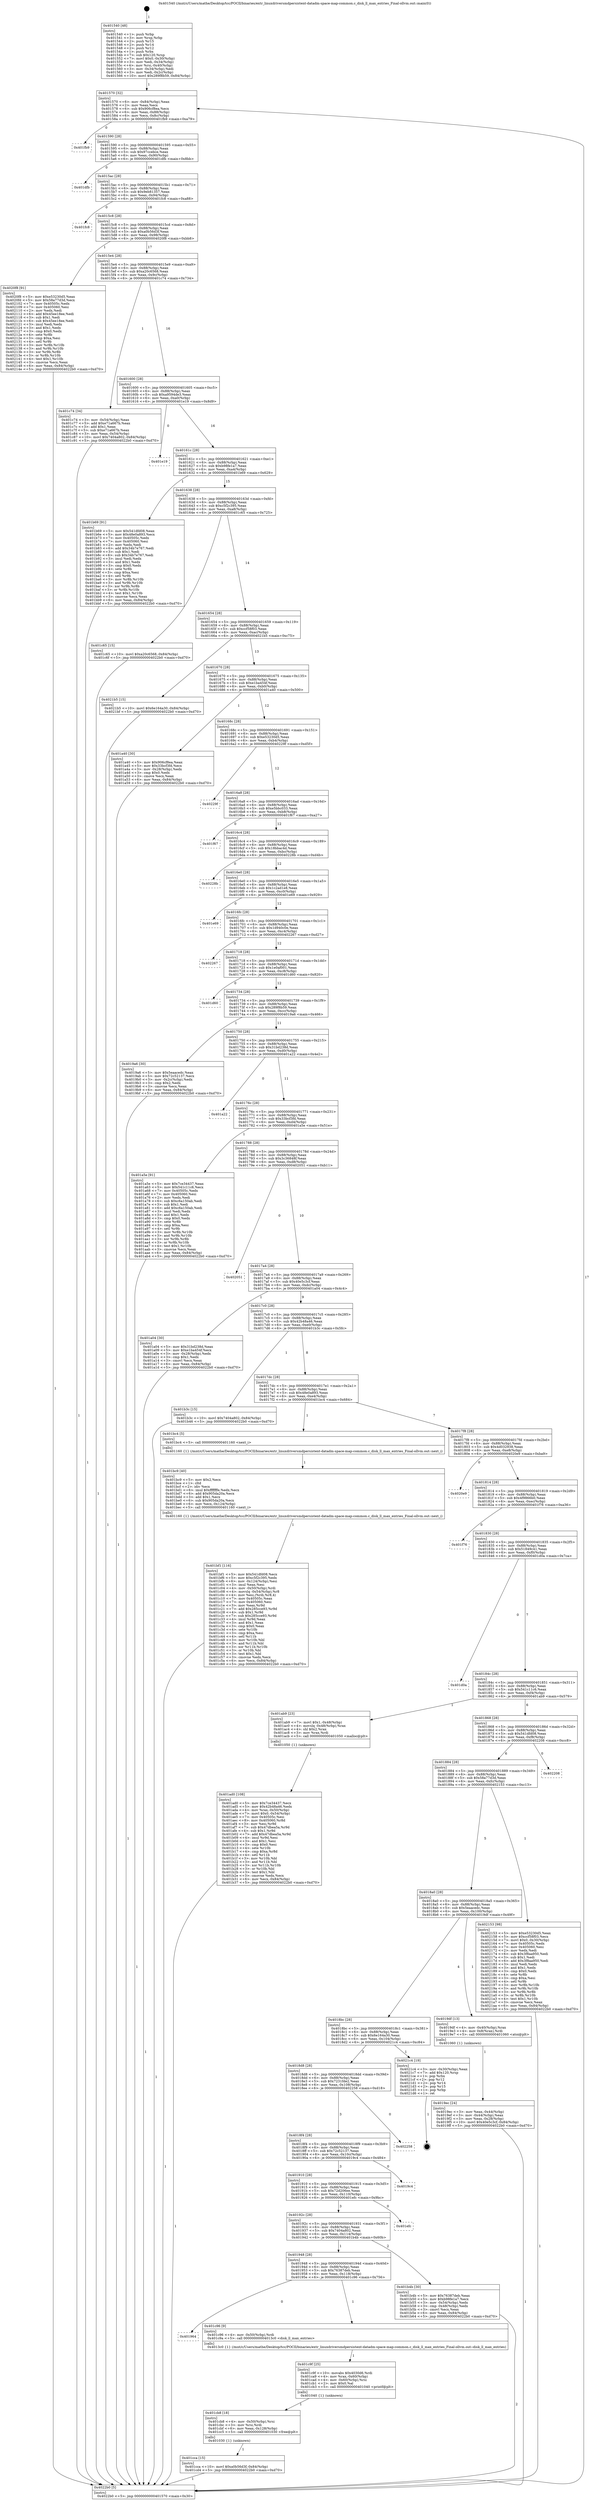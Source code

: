digraph "0x401540" {
  label = "0x401540 (/mnt/c/Users/mathe/Desktop/tcc/POCII/binaries/extr_linuxdriversmdpersistent-datadm-space-map-common.c_disk_ll_max_entries_Final-ollvm.out::main(0))"
  labelloc = "t"
  node[shape=record]

  Entry [label="",width=0.3,height=0.3,shape=circle,fillcolor=black,style=filled]
  "0x401570" [label="{
     0x401570 [32]\l
     | [instrs]\l
     &nbsp;&nbsp;0x401570 \<+6\>: mov -0x84(%rbp),%eax\l
     &nbsp;&nbsp;0x401576 \<+2\>: mov %eax,%ecx\l
     &nbsp;&nbsp;0x401578 \<+6\>: sub $0x906cf8ea,%ecx\l
     &nbsp;&nbsp;0x40157e \<+6\>: mov %eax,-0x88(%rbp)\l
     &nbsp;&nbsp;0x401584 \<+6\>: mov %ecx,-0x8c(%rbp)\l
     &nbsp;&nbsp;0x40158a \<+6\>: je 0000000000401fb9 \<main+0xa79\>\l
  }"]
  "0x401fb9" [label="{
     0x401fb9\l
  }", style=dashed]
  "0x401590" [label="{
     0x401590 [28]\l
     | [instrs]\l
     &nbsp;&nbsp;0x401590 \<+5\>: jmp 0000000000401595 \<main+0x55\>\l
     &nbsp;&nbsp;0x401595 \<+6\>: mov -0x88(%rbp),%eax\l
     &nbsp;&nbsp;0x40159b \<+5\>: sub $0x97ccebce,%eax\l
     &nbsp;&nbsp;0x4015a0 \<+6\>: mov %eax,-0x90(%rbp)\l
     &nbsp;&nbsp;0x4015a6 \<+6\>: je 0000000000401dfb \<main+0x8bb\>\l
  }"]
  Exit [label="",width=0.3,height=0.3,shape=circle,fillcolor=black,style=filled,peripheries=2]
  "0x401dfb" [label="{
     0x401dfb\l
  }", style=dashed]
  "0x4015ac" [label="{
     0x4015ac [28]\l
     | [instrs]\l
     &nbsp;&nbsp;0x4015ac \<+5\>: jmp 00000000004015b1 \<main+0x71\>\l
     &nbsp;&nbsp;0x4015b1 \<+6\>: mov -0x88(%rbp),%eax\l
     &nbsp;&nbsp;0x4015b7 \<+5\>: sub $0x9eb81357,%eax\l
     &nbsp;&nbsp;0x4015bc \<+6\>: mov %eax,-0x94(%rbp)\l
     &nbsp;&nbsp;0x4015c2 \<+6\>: je 0000000000401fc8 \<main+0xa88\>\l
  }"]
  "0x401cca" [label="{
     0x401cca [15]\l
     | [instrs]\l
     &nbsp;&nbsp;0x401cca \<+10\>: movl $0xa0b56d3f,-0x84(%rbp)\l
     &nbsp;&nbsp;0x401cd4 \<+5\>: jmp 00000000004022b0 \<main+0xd70\>\l
  }"]
  "0x401fc8" [label="{
     0x401fc8\l
  }", style=dashed]
  "0x4015c8" [label="{
     0x4015c8 [28]\l
     | [instrs]\l
     &nbsp;&nbsp;0x4015c8 \<+5\>: jmp 00000000004015cd \<main+0x8d\>\l
     &nbsp;&nbsp;0x4015cd \<+6\>: mov -0x88(%rbp),%eax\l
     &nbsp;&nbsp;0x4015d3 \<+5\>: sub $0xa0b56d3f,%eax\l
     &nbsp;&nbsp;0x4015d8 \<+6\>: mov %eax,-0x98(%rbp)\l
     &nbsp;&nbsp;0x4015de \<+6\>: je 00000000004020f8 \<main+0xbb8\>\l
  }"]
  "0x401cb8" [label="{
     0x401cb8 [18]\l
     | [instrs]\l
     &nbsp;&nbsp;0x401cb8 \<+4\>: mov -0x50(%rbp),%rsi\l
     &nbsp;&nbsp;0x401cbc \<+3\>: mov %rsi,%rdi\l
     &nbsp;&nbsp;0x401cbf \<+6\>: mov %eax,-0x128(%rbp)\l
     &nbsp;&nbsp;0x401cc5 \<+5\>: call 0000000000401030 \<free@plt\>\l
     | [calls]\l
     &nbsp;&nbsp;0x401030 \{1\} (unknown)\l
  }"]
  "0x4020f8" [label="{
     0x4020f8 [91]\l
     | [instrs]\l
     &nbsp;&nbsp;0x4020f8 \<+5\>: mov $0xe53230d5,%eax\l
     &nbsp;&nbsp;0x4020fd \<+5\>: mov $0x58a77d3d,%ecx\l
     &nbsp;&nbsp;0x402102 \<+7\>: mov 0x40505c,%edx\l
     &nbsp;&nbsp;0x402109 \<+7\>: mov 0x405060,%esi\l
     &nbsp;&nbsp;0x402110 \<+2\>: mov %edx,%edi\l
     &nbsp;&nbsp;0x402112 \<+6\>: add $0x45ee18ee,%edi\l
     &nbsp;&nbsp;0x402118 \<+3\>: sub $0x1,%edi\l
     &nbsp;&nbsp;0x40211b \<+6\>: sub $0x45ee18ee,%edi\l
     &nbsp;&nbsp;0x402121 \<+3\>: imul %edi,%edx\l
     &nbsp;&nbsp;0x402124 \<+3\>: and $0x1,%edx\l
     &nbsp;&nbsp;0x402127 \<+3\>: cmp $0x0,%edx\l
     &nbsp;&nbsp;0x40212a \<+4\>: sete %r8b\l
     &nbsp;&nbsp;0x40212e \<+3\>: cmp $0xa,%esi\l
     &nbsp;&nbsp;0x402131 \<+4\>: setl %r9b\l
     &nbsp;&nbsp;0x402135 \<+3\>: mov %r8b,%r10b\l
     &nbsp;&nbsp;0x402138 \<+3\>: and %r9b,%r10b\l
     &nbsp;&nbsp;0x40213b \<+3\>: xor %r9b,%r8b\l
     &nbsp;&nbsp;0x40213e \<+3\>: or %r8b,%r10b\l
     &nbsp;&nbsp;0x402141 \<+4\>: test $0x1,%r10b\l
     &nbsp;&nbsp;0x402145 \<+3\>: cmovne %ecx,%eax\l
     &nbsp;&nbsp;0x402148 \<+6\>: mov %eax,-0x84(%rbp)\l
     &nbsp;&nbsp;0x40214e \<+5\>: jmp 00000000004022b0 \<main+0xd70\>\l
  }"]
  "0x4015e4" [label="{
     0x4015e4 [28]\l
     | [instrs]\l
     &nbsp;&nbsp;0x4015e4 \<+5\>: jmp 00000000004015e9 \<main+0xa9\>\l
     &nbsp;&nbsp;0x4015e9 \<+6\>: mov -0x88(%rbp),%eax\l
     &nbsp;&nbsp;0x4015ef \<+5\>: sub $0xa20c6568,%eax\l
     &nbsp;&nbsp;0x4015f4 \<+6\>: mov %eax,-0x9c(%rbp)\l
     &nbsp;&nbsp;0x4015fa \<+6\>: je 0000000000401c74 \<main+0x734\>\l
  }"]
  "0x401c9f" [label="{
     0x401c9f [25]\l
     | [instrs]\l
     &nbsp;&nbsp;0x401c9f \<+10\>: movabs $0x4030d6,%rdi\l
     &nbsp;&nbsp;0x401ca9 \<+4\>: mov %rax,-0x60(%rbp)\l
     &nbsp;&nbsp;0x401cad \<+4\>: mov -0x60(%rbp),%rsi\l
     &nbsp;&nbsp;0x401cb1 \<+2\>: mov $0x0,%al\l
     &nbsp;&nbsp;0x401cb3 \<+5\>: call 0000000000401040 \<printf@plt\>\l
     | [calls]\l
     &nbsp;&nbsp;0x401040 \{1\} (unknown)\l
  }"]
  "0x401c74" [label="{
     0x401c74 [34]\l
     | [instrs]\l
     &nbsp;&nbsp;0x401c74 \<+3\>: mov -0x54(%rbp),%eax\l
     &nbsp;&nbsp;0x401c77 \<+5\>: add $0xe71a667b,%eax\l
     &nbsp;&nbsp;0x401c7c \<+3\>: add $0x1,%eax\l
     &nbsp;&nbsp;0x401c7f \<+5\>: sub $0xe71a667b,%eax\l
     &nbsp;&nbsp;0x401c84 \<+3\>: mov %eax,-0x54(%rbp)\l
     &nbsp;&nbsp;0x401c87 \<+10\>: movl $0x7404a802,-0x84(%rbp)\l
     &nbsp;&nbsp;0x401c91 \<+5\>: jmp 00000000004022b0 \<main+0xd70\>\l
  }"]
  "0x401600" [label="{
     0x401600 [28]\l
     | [instrs]\l
     &nbsp;&nbsp;0x401600 \<+5\>: jmp 0000000000401605 \<main+0xc5\>\l
     &nbsp;&nbsp;0x401605 \<+6\>: mov -0x88(%rbp),%eax\l
     &nbsp;&nbsp;0x40160b \<+5\>: sub $0xa9594de3,%eax\l
     &nbsp;&nbsp;0x401610 \<+6\>: mov %eax,-0xa0(%rbp)\l
     &nbsp;&nbsp;0x401616 \<+6\>: je 0000000000401e19 \<main+0x8d9\>\l
  }"]
  "0x401964" [label="{
     0x401964\l
  }", style=dashed]
  "0x401e19" [label="{
     0x401e19\l
  }", style=dashed]
  "0x40161c" [label="{
     0x40161c [28]\l
     | [instrs]\l
     &nbsp;&nbsp;0x40161c \<+5\>: jmp 0000000000401621 \<main+0xe1\>\l
     &nbsp;&nbsp;0x401621 \<+6\>: mov -0x88(%rbp),%eax\l
     &nbsp;&nbsp;0x401627 \<+5\>: sub $0xb98fe1a7,%eax\l
     &nbsp;&nbsp;0x40162c \<+6\>: mov %eax,-0xa4(%rbp)\l
     &nbsp;&nbsp;0x401632 \<+6\>: je 0000000000401b69 \<main+0x629\>\l
  }"]
  "0x401c96" [label="{
     0x401c96 [9]\l
     | [instrs]\l
     &nbsp;&nbsp;0x401c96 \<+4\>: mov -0x50(%rbp),%rdi\l
     &nbsp;&nbsp;0x401c9a \<+5\>: call 00000000004013c0 \<disk_ll_max_entries\>\l
     | [calls]\l
     &nbsp;&nbsp;0x4013c0 \{1\} (/mnt/c/Users/mathe/Desktop/tcc/POCII/binaries/extr_linuxdriversmdpersistent-datadm-space-map-common.c_disk_ll_max_entries_Final-ollvm.out::disk_ll_max_entries)\l
  }"]
  "0x401b69" [label="{
     0x401b69 [91]\l
     | [instrs]\l
     &nbsp;&nbsp;0x401b69 \<+5\>: mov $0x541dfd08,%eax\l
     &nbsp;&nbsp;0x401b6e \<+5\>: mov $0x48e0a893,%ecx\l
     &nbsp;&nbsp;0x401b73 \<+7\>: mov 0x40505c,%edx\l
     &nbsp;&nbsp;0x401b7a \<+7\>: mov 0x405060,%esi\l
     &nbsp;&nbsp;0x401b81 \<+2\>: mov %edx,%edi\l
     &nbsp;&nbsp;0x401b83 \<+6\>: add $0x34b7e767,%edi\l
     &nbsp;&nbsp;0x401b89 \<+3\>: sub $0x1,%edi\l
     &nbsp;&nbsp;0x401b8c \<+6\>: sub $0x34b7e767,%edi\l
     &nbsp;&nbsp;0x401b92 \<+3\>: imul %edi,%edx\l
     &nbsp;&nbsp;0x401b95 \<+3\>: and $0x1,%edx\l
     &nbsp;&nbsp;0x401b98 \<+3\>: cmp $0x0,%edx\l
     &nbsp;&nbsp;0x401b9b \<+4\>: sete %r8b\l
     &nbsp;&nbsp;0x401b9f \<+3\>: cmp $0xa,%esi\l
     &nbsp;&nbsp;0x401ba2 \<+4\>: setl %r9b\l
     &nbsp;&nbsp;0x401ba6 \<+3\>: mov %r8b,%r10b\l
     &nbsp;&nbsp;0x401ba9 \<+3\>: and %r9b,%r10b\l
     &nbsp;&nbsp;0x401bac \<+3\>: xor %r9b,%r8b\l
     &nbsp;&nbsp;0x401baf \<+3\>: or %r8b,%r10b\l
     &nbsp;&nbsp;0x401bb2 \<+4\>: test $0x1,%r10b\l
     &nbsp;&nbsp;0x401bb6 \<+3\>: cmovne %ecx,%eax\l
     &nbsp;&nbsp;0x401bb9 \<+6\>: mov %eax,-0x84(%rbp)\l
     &nbsp;&nbsp;0x401bbf \<+5\>: jmp 00000000004022b0 \<main+0xd70\>\l
  }"]
  "0x401638" [label="{
     0x401638 [28]\l
     | [instrs]\l
     &nbsp;&nbsp;0x401638 \<+5\>: jmp 000000000040163d \<main+0xfd\>\l
     &nbsp;&nbsp;0x40163d \<+6\>: mov -0x88(%rbp),%eax\l
     &nbsp;&nbsp;0x401643 \<+5\>: sub $0xc5f2c395,%eax\l
     &nbsp;&nbsp;0x401648 \<+6\>: mov %eax,-0xa8(%rbp)\l
     &nbsp;&nbsp;0x40164e \<+6\>: je 0000000000401c65 \<main+0x725\>\l
  }"]
  "0x401bf1" [label="{
     0x401bf1 [116]\l
     | [instrs]\l
     &nbsp;&nbsp;0x401bf1 \<+5\>: mov $0x541dfd08,%ecx\l
     &nbsp;&nbsp;0x401bf6 \<+5\>: mov $0xc5f2c395,%edx\l
     &nbsp;&nbsp;0x401bfb \<+6\>: mov -0x124(%rbp),%esi\l
     &nbsp;&nbsp;0x401c01 \<+3\>: imul %eax,%esi\l
     &nbsp;&nbsp;0x401c04 \<+4\>: mov -0x50(%rbp),%rdi\l
     &nbsp;&nbsp;0x401c08 \<+4\>: movslq -0x54(%rbp),%r8\l
     &nbsp;&nbsp;0x401c0c \<+4\>: mov %esi,(%rdi,%r8,4)\l
     &nbsp;&nbsp;0x401c10 \<+7\>: mov 0x40505c,%eax\l
     &nbsp;&nbsp;0x401c17 \<+7\>: mov 0x405060,%esi\l
     &nbsp;&nbsp;0x401c1e \<+3\>: mov %eax,%r9d\l
     &nbsp;&nbsp;0x401c21 \<+7\>: add $0x285cce93,%r9d\l
     &nbsp;&nbsp;0x401c28 \<+4\>: sub $0x1,%r9d\l
     &nbsp;&nbsp;0x401c2c \<+7\>: sub $0x285cce93,%r9d\l
     &nbsp;&nbsp;0x401c33 \<+4\>: imul %r9d,%eax\l
     &nbsp;&nbsp;0x401c37 \<+3\>: and $0x1,%eax\l
     &nbsp;&nbsp;0x401c3a \<+3\>: cmp $0x0,%eax\l
     &nbsp;&nbsp;0x401c3d \<+4\>: sete %r10b\l
     &nbsp;&nbsp;0x401c41 \<+3\>: cmp $0xa,%esi\l
     &nbsp;&nbsp;0x401c44 \<+4\>: setl %r11b\l
     &nbsp;&nbsp;0x401c48 \<+3\>: mov %r10b,%bl\l
     &nbsp;&nbsp;0x401c4b \<+3\>: and %r11b,%bl\l
     &nbsp;&nbsp;0x401c4e \<+3\>: xor %r11b,%r10b\l
     &nbsp;&nbsp;0x401c51 \<+3\>: or %r10b,%bl\l
     &nbsp;&nbsp;0x401c54 \<+3\>: test $0x1,%bl\l
     &nbsp;&nbsp;0x401c57 \<+3\>: cmovne %edx,%ecx\l
     &nbsp;&nbsp;0x401c5a \<+6\>: mov %ecx,-0x84(%rbp)\l
     &nbsp;&nbsp;0x401c60 \<+5\>: jmp 00000000004022b0 \<main+0xd70\>\l
  }"]
  "0x401c65" [label="{
     0x401c65 [15]\l
     | [instrs]\l
     &nbsp;&nbsp;0x401c65 \<+10\>: movl $0xa20c6568,-0x84(%rbp)\l
     &nbsp;&nbsp;0x401c6f \<+5\>: jmp 00000000004022b0 \<main+0xd70\>\l
  }"]
  "0x401654" [label="{
     0x401654 [28]\l
     | [instrs]\l
     &nbsp;&nbsp;0x401654 \<+5\>: jmp 0000000000401659 \<main+0x119\>\l
     &nbsp;&nbsp;0x401659 \<+6\>: mov -0x88(%rbp),%eax\l
     &nbsp;&nbsp;0x40165f \<+5\>: sub $0xccf58f03,%eax\l
     &nbsp;&nbsp;0x401664 \<+6\>: mov %eax,-0xac(%rbp)\l
     &nbsp;&nbsp;0x40166a \<+6\>: je 00000000004021b5 \<main+0xc75\>\l
  }"]
  "0x401bc9" [label="{
     0x401bc9 [40]\l
     | [instrs]\l
     &nbsp;&nbsp;0x401bc9 \<+5\>: mov $0x2,%ecx\l
     &nbsp;&nbsp;0x401bce \<+1\>: cltd\l
     &nbsp;&nbsp;0x401bcf \<+2\>: idiv %ecx\l
     &nbsp;&nbsp;0x401bd1 \<+6\>: imul $0xfffffffe,%edx,%ecx\l
     &nbsp;&nbsp;0x401bd7 \<+6\>: add $0x905da20a,%ecx\l
     &nbsp;&nbsp;0x401bdd \<+3\>: add $0x1,%ecx\l
     &nbsp;&nbsp;0x401be0 \<+6\>: sub $0x905da20a,%ecx\l
     &nbsp;&nbsp;0x401be6 \<+6\>: mov %ecx,-0x124(%rbp)\l
     &nbsp;&nbsp;0x401bec \<+5\>: call 0000000000401160 \<next_i\>\l
     | [calls]\l
     &nbsp;&nbsp;0x401160 \{1\} (/mnt/c/Users/mathe/Desktop/tcc/POCII/binaries/extr_linuxdriversmdpersistent-datadm-space-map-common.c_disk_ll_max_entries_Final-ollvm.out::next_i)\l
  }"]
  "0x4021b5" [label="{
     0x4021b5 [15]\l
     | [instrs]\l
     &nbsp;&nbsp;0x4021b5 \<+10\>: movl $0x6e164a30,-0x84(%rbp)\l
     &nbsp;&nbsp;0x4021bf \<+5\>: jmp 00000000004022b0 \<main+0xd70\>\l
  }"]
  "0x401670" [label="{
     0x401670 [28]\l
     | [instrs]\l
     &nbsp;&nbsp;0x401670 \<+5\>: jmp 0000000000401675 \<main+0x135\>\l
     &nbsp;&nbsp;0x401675 \<+6\>: mov -0x88(%rbp),%eax\l
     &nbsp;&nbsp;0x40167b \<+5\>: sub $0xe1ba454f,%eax\l
     &nbsp;&nbsp;0x401680 \<+6\>: mov %eax,-0xb0(%rbp)\l
     &nbsp;&nbsp;0x401686 \<+6\>: je 0000000000401a40 \<main+0x500\>\l
  }"]
  "0x401948" [label="{
     0x401948 [28]\l
     | [instrs]\l
     &nbsp;&nbsp;0x401948 \<+5\>: jmp 000000000040194d \<main+0x40d\>\l
     &nbsp;&nbsp;0x40194d \<+6\>: mov -0x88(%rbp),%eax\l
     &nbsp;&nbsp;0x401953 \<+5\>: sub $0x76387deb,%eax\l
     &nbsp;&nbsp;0x401958 \<+6\>: mov %eax,-0x118(%rbp)\l
     &nbsp;&nbsp;0x40195e \<+6\>: je 0000000000401c96 \<main+0x756\>\l
  }"]
  "0x401a40" [label="{
     0x401a40 [30]\l
     | [instrs]\l
     &nbsp;&nbsp;0x401a40 \<+5\>: mov $0x906cf8ea,%eax\l
     &nbsp;&nbsp;0x401a45 \<+5\>: mov $0x33bcf3fd,%ecx\l
     &nbsp;&nbsp;0x401a4a \<+3\>: mov -0x28(%rbp),%edx\l
     &nbsp;&nbsp;0x401a4d \<+3\>: cmp $0x0,%edx\l
     &nbsp;&nbsp;0x401a50 \<+3\>: cmove %ecx,%eax\l
     &nbsp;&nbsp;0x401a53 \<+6\>: mov %eax,-0x84(%rbp)\l
     &nbsp;&nbsp;0x401a59 \<+5\>: jmp 00000000004022b0 \<main+0xd70\>\l
  }"]
  "0x40168c" [label="{
     0x40168c [28]\l
     | [instrs]\l
     &nbsp;&nbsp;0x40168c \<+5\>: jmp 0000000000401691 \<main+0x151\>\l
     &nbsp;&nbsp;0x401691 \<+6\>: mov -0x88(%rbp),%eax\l
     &nbsp;&nbsp;0x401697 \<+5\>: sub $0xe53230d5,%eax\l
     &nbsp;&nbsp;0x40169c \<+6\>: mov %eax,-0xb4(%rbp)\l
     &nbsp;&nbsp;0x4016a2 \<+6\>: je 000000000040229f \<main+0xd5f\>\l
  }"]
  "0x401b4b" [label="{
     0x401b4b [30]\l
     | [instrs]\l
     &nbsp;&nbsp;0x401b4b \<+5\>: mov $0x76387deb,%eax\l
     &nbsp;&nbsp;0x401b50 \<+5\>: mov $0xb98fe1a7,%ecx\l
     &nbsp;&nbsp;0x401b55 \<+3\>: mov -0x54(%rbp),%edx\l
     &nbsp;&nbsp;0x401b58 \<+3\>: cmp -0x48(%rbp),%edx\l
     &nbsp;&nbsp;0x401b5b \<+3\>: cmovl %ecx,%eax\l
     &nbsp;&nbsp;0x401b5e \<+6\>: mov %eax,-0x84(%rbp)\l
     &nbsp;&nbsp;0x401b64 \<+5\>: jmp 00000000004022b0 \<main+0xd70\>\l
  }"]
  "0x40229f" [label="{
     0x40229f\l
  }", style=dashed]
  "0x4016a8" [label="{
     0x4016a8 [28]\l
     | [instrs]\l
     &nbsp;&nbsp;0x4016a8 \<+5\>: jmp 00000000004016ad \<main+0x16d\>\l
     &nbsp;&nbsp;0x4016ad \<+6\>: mov -0x88(%rbp),%eax\l
     &nbsp;&nbsp;0x4016b3 \<+5\>: sub $0xe5bbc033,%eax\l
     &nbsp;&nbsp;0x4016b8 \<+6\>: mov %eax,-0xb8(%rbp)\l
     &nbsp;&nbsp;0x4016be \<+6\>: je 0000000000401f67 \<main+0xa27\>\l
  }"]
  "0x40192c" [label="{
     0x40192c [28]\l
     | [instrs]\l
     &nbsp;&nbsp;0x40192c \<+5\>: jmp 0000000000401931 \<main+0x3f1\>\l
     &nbsp;&nbsp;0x401931 \<+6\>: mov -0x88(%rbp),%eax\l
     &nbsp;&nbsp;0x401937 \<+5\>: sub $0x7404a802,%eax\l
     &nbsp;&nbsp;0x40193c \<+6\>: mov %eax,-0x114(%rbp)\l
     &nbsp;&nbsp;0x401942 \<+6\>: je 0000000000401b4b \<main+0x60b\>\l
  }"]
  "0x401f67" [label="{
     0x401f67\l
  }", style=dashed]
  "0x4016c4" [label="{
     0x4016c4 [28]\l
     | [instrs]\l
     &nbsp;&nbsp;0x4016c4 \<+5\>: jmp 00000000004016c9 \<main+0x189\>\l
     &nbsp;&nbsp;0x4016c9 \<+6\>: mov -0x88(%rbp),%eax\l
     &nbsp;&nbsp;0x4016cf \<+5\>: sub $0x18bbac4d,%eax\l
     &nbsp;&nbsp;0x4016d4 \<+6\>: mov %eax,-0xbc(%rbp)\l
     &nbsp;&nbsp;0x4016da \<+6\>: je 000000000040228b \<main+0xd4b\>\l
  }"]
  "0x401efc" [label="{
     0x401efc\l
  }", style=dashed]
  "0x40228b" [label="{
     0x40228b\l
  }", style=dashed]
  "0x4016e0" [label="{
     0x4016e0 [28]\l
     | [instrs]\l
     &nbsp;&nbsp;0x4016e0 \<+5\>: jmp 00000000004016e5 \<main+0x1a5\>\l
     &nbsp;&nbsp;0x4016e5 \<+6\>: mov -0x88(%rbp),%eax\l
     &nbsp;&nbsp;0x4016eb \<+5\>: sub $0x1c2ad1e8,%eax\l
     &nbsp;&nbsp;0x4016f0 \<+6\>: mov %eax,-0xc0(%rbp)\l
     &nbsp;&nbsp;0x4016f6 \<+6\>: je 0000000000401e69 \<main+0x929\>\l
  }"]
  "0x401910" [label="{
     0x401910 [28]\l
     | [instrs]\l
     &nbsp;&nbsp;0x401910 \<+5\>: jmp 0000000000401915 \<main+0x3d5\>\l
     &nbsp;&nbsp;0x401915 \<+6\>: mov -0x88(%rbp),%eax\l
     &nbsp;&nbsp;0x40191b \<+5\>: sub $0x72d206ee,%eax\l
     &nbsp;&nbsp;0x401920 \<+6\>: mov %eax,-0x110(%rbp)\l
     &nbsp;&nbsp;0x401926 \<+6\>: je 0000000000401efc \<main+0x9bc\>\l
  }"]
  "0x401e69" [label="{
     0x401e69\l
  }", style=dashed]
  "0x4016fc" [label="{
     0x4016fc [28]\l
     | [instrs]\l
     &nbsp;&nbsp;0x4016fc \<+5\>: jmp 0000000000401701 \<main+0x1c1\>\l
     &nbsp;&nbsp;0x401701 \<+6\>: mov -0x88(%rbp),%eax\l
     &nbsp;&nbsp;0x401707 \<+5\>: sub $0x1d940c0e,%eax\l
     &nbsp;&nbsp;0x40170c \<+6\>: mov %eax,-0xc4(%rbp)\l
     &nbsp;&nbsp;0x401712 \<+6\>: je 0000000000402267 \<main+0xd27\>\l
  }"]
  "0x4019c4" [label="{
     0x4019c4\l
  }", style=dashed]
  "0x402267" [label="{
     0x402267\l
  }", style=dashed]
  "0x401718" [label="{
     0x401718 [28]\l
     | [instrs]\l
     &nbsp;&nbsp;0x401718 \<+5\>: jmp 000000000040171d \<main+0x1dd\>\l
     &nbsp;&nbsp;0x40171d \<+6\>: mov -0x88(%rbp),%eax\l
     &nbsp;&nbsp;0x401723 \<+5\>: sub $0x1e0af001,%eax\l
     &nbsp;&nbsp;0x401728 \<+6\>: mov %eax,-0xc8(%rbp)\l
     &nbsp;&nbsp;0x40172e \<+6\>: je 0000000000401d60 \<main+0x820\>\l
  }"]
  "0x4018f4" [label="{
     0x4018f4 [28]\l
     | [instrs]\l
     &nbsp;&nbsp;0x4018f4 \<+5\>: jmp 00000000004018f9 \<main+0x3b9\>\l
     &nbsp;&nbsp;0x4018f9 \<+6\>: mov -0x88(%rbp),%eax\l
     &nbsp;&nbsp;0x4018ff \<+5\>: sub $0x72c52137,%eax\l
     &nbsp;&nbsp;0x401904 \<+6\>: mov %eax,-0x10c(%rbp)\l
     &nbsp;&nbsp;0x40190a \<+6\>: je 00000000004019c4 \<main+0x484\>\l
  }"]
  "0x401d60" [label="{
     0x401d60\l
  }", style=dashed]
  "0x401734" [label="{
     0x401734 [28]\l
     | [instrs]\l
     &nbsp;&nbsp;0x401734 \<+5\>: jmp 0000000000401739 \<main+0x1f9\>\l
     &nbsp;&nbsp;0x401739 \<+6\>: mov -0x88(%rbp),%eax\l
     &nbsp;&nbsp;0x40173f \<+5\>: sub $0x289f8b59,%eax\l
     &nbsp;&nbsp;0x401744 \<+6\>: mov %eax,-0xcc(%rbp)\l
     &nbsp;&nbsp;0x40174a \<+6\>: je 00000000004019a6 \<main+0x466\>\l
  }"]
  "0x402258" [label="{
     0x402258\l
  }", style=dashed]
  "0x4019a6" [label="{
     0x4019a6 [30]\l
     | [instrs]\l
     &nbsp;&nbsp;0x4019a6 \<+5\>: mov $0x5eaacedc,%eax\l
     &nbsp;&nbsp;0x4019ab \<+5\>: mov $0x72c52137,%ecx\l
     &nbsp;&nbsp;0x4019b0 \<+3\>: mov -0x2c(%rbp),%edx\l
     &nbsp;&nbsp;0x4019b3 \<+3\>: cmp $0x2,%edx\l
     &nbsp;&nbsp;0x4019b6 \<+3\>: cmovne %ecx,%eax\l
     &nbsp;&nbsp;0x4019b9 \<+6\>: mov %eax,-0x84(%rbp)\l
     &nbsp;&nbsp;0x4019bf \<+5\>: jmp 00000000004022b0 \<main+0xd70\>\l
  }"]
  "0x401750" [label="{
     0x401750 [28]\l
     | [instrs]\l
     &nbsp;&nbsp;0x401750 \<+5\>: jmp 0000000000401755 \<main+0x215\>\l
     &nbsp;&nbsp;0x401755 \<+6\>: mov -0x88(%rbp),%eax\l
     &nbsp;&nbsp;0x40175b \<+5\>: sub $0x31bd238d,%eax\l
     &nbsp;&nbsp;0x401760 \<+6\>: mov %eax,-0xd0(%rbp)\l
     &nbsp;&nbsp;0x401766 \<+6\>: je 0000000000401a22 \<main+0x4e2\>\l
  }"]
  "0x4022b0" [label="{
     0x4022b0 [5]\l
     | [instrs]\l
     &nbsp;&nbsp;0x4022b0 \<+5\>: jmp 0000000000401570 \<main+0x30\>\l
  }"]
  "0x401540" [label="{
     0x401540 [48]\l
     | [instrs]\l
     &nbsp;&nbsp;0x401540 \<+1\>: push %rbp\l
     &nbsp;&nbsp;0x401541 \<+3\>: mov %rsp,%rbp\l
     &nbsp;&nbsp;0x401544 \<+2\>: push %r15\l
     &nbsp;&nbsp;0x401546 \<+2\>: push %r14\l
     &nbsp;&nbsp;0x401548 \<+2\>: push %r12\l
     &nbsp;&nbsp;0x40154a \<+1\>: push %rbx\l
     &nbsp;&nbsp;0x40154b \<+7\>: sub $0x120,%rsp\l
     &nbsp;&nbsp;0x401552 \<+7\>: movl $0x0,-0x30(%rbp)\l
     &nbsp;&nbsp;0x401559 \<+3\>: mov %edi,-0x34(%rbp)\l
     &nbsp;&nbsp;0x40155c \<+4\>: mov %rsi,-0x40(%rbp)\l
     &nbsp;&nbsp;0x401560 \<+3\>: mov -0x34(%rbp),%edi\l
     &nbsp;&nbsp;0x401563 \<+3\>: mov %edi,-0x2c(%rbp)\l
     &nbsp;&nbsp;0x401566 \<+10\>: movl $0x289f8b59,-0x84(%rbp)\l
  }"]
  "0x4018d8" [label="{
     0x4018d8 [28]\l
     | [instrs]\l
     &nbsp;&nbsp;0x4018d8 \<+5\>: jmp 00000000004018dd \<main+0x39d\>\l
     &nbsp;&nbsp;0x4018dd \<+6\>: mov -0x88(%rbp),%eax\l
     &nbsp;&nbsp;0x4018e3 \<+5\>: sub $0x7231fde2,%eax\l
     &nbsp;&nbsp;0x4018e8 \<+6\>: mov %eax,-0x108(%rbp)\l
     &nbsp;&nbsp;0x4018ee \<+6\>: je 0000000000402258 \<main+0xd18\>\l
  }"]
  "0x401a22" [label="{
     0x401a22\l
  }", style=dashed]
  "0x40176c" [label="{
     0x40176c [28]\l
     | [instrs]\l
     &nbsp;&nbsp;0x40176c \<+5\>: jmp 0000000000401771 \<main+0x231\>\l
     &nbsp;&nbsp;0x401771 \<+6\>: mov -0x88(%rbp),%eax\l
     &nbsp;&nbsp;0x401777 \<+5\>: sub $0x33bcf3fd,%eax\l
     &nbsp;&nbsp;0x40177c \<+6\>: mov %eax,-0xd4(%rbp)\l
     &nbsp;&nbsp;0x401782 \<+6\>: je 0000000000401a5e \<main+0x51e\>\l
  }"]
  "0x4021c4" [label="{
     0x4021c4 [19]\l
     | [instrs]\l
     &nbsp;&nbsp;0x4021c4 \<+3\>: mov -0x30(%rbp),%eax\l
     &nbsp;&nbsp;0x4021c7 \<+7\>: add $0x120,%rsp\l
     &nbsp;&nbsp;0x4021ce \<+1\>: pop %rbx\l
     &nbsp;&nbsp;0x4021cf \<+2\>: pop %r12\l
     &nbsp;&nbsp;0x4021d1 \<+2\>: pop %r14\l
     &nbsp;&nbsp;0x4021d3 \<+2\>: pop %r15\l
     &nbsp;&nbsp;0x4021d5 \<+1\>: pop %rbp\l
     &nbsp;&nbsp;0x4021d6 \<+1\>: ret\l
  }"]
  "0x401a5e" [label="{
     0x401a5e [91]\l
     | [instrs]\l
     &nbsp;&nbsp;0x401a5e \<+5\>: mov $0x7ce34437,%eax\l
     &nbsp;&nbsp;0x401a63 \<+5\>: mov $0x541c11c6,%ecx\l
     &nbsp;&nbsp;0x401a68 \<+7\>: mov 0x40505c,%edx\l
     &nbsp;&nbsp;0x401a6f \<+7\>: mov 0x405060,%esi\l
     &nbsp;&nbsp;0x401a76 \<+2\>: mov %edx,%edi\l
     &nbsp;&nbsp;0x401a78 \<+6\>: sub $0xc6a150ab,%edi\l
     &nbsp;&nbsp;0x401a7e \<+3\>: sub $0x1,%edi\l
     &nbsp;&nbsp;0x401a81 \<+6\>: add $0xc6a150ab,%edi\l
     &nbsp;&nbsp;0x401a87 \<+3\>: imul %edi,%edx\l
     &nbsp;&nbsp;0x401a8a \<+3\>: and $0x1,%edx\l
     &nbsp;&nbsp;0x401a8d \<+3\>: cmp $0x0,%edx\l
     &nbsp;&nbsp;0x401a90 \<+4\>: sete %r8b\l
     &nbsp;&nbsp;0x401a94 \<+3\>: cmp $0xa,%esi\l
     &nbsp;&nbsp;0x401a97 \<+4\>: setl %r9b\l
     &nbsp;&nbsp;0x401a9b \<+3\>: mov %r8b,%r10b\l
     &nbsp;&nbsp;0x401a9e \<+3\>: and %r9b,%r10b\l
     &nbsp;&nbsp;0x401aa1 \<+3\>: xor %r9b,%r8b\l
     &nbsp;&nbsp;0x401aa4 \<+3\>: or %r8b,%r10b\l
     &nbsp;&nbsp;0x401aa7 \<+4\>: test $0x1,%r10b\l
     &nbsp;&nbsp;0x401aab \<+3\>: cmovne %ecx,%eax\l
     &nbsp;&nbsp;0x401aae \<+6\>: mov %eax,-0x84(%rbp)\l
     &nbsp;&nbsp;0x401ab4 \<+5\>: jmp 00000000004022b0 \<main+0xd70\>\l
  }"]
  "0x401788" [label="{
     0x401788 [28]\l
     | [instrs]\l
     &nbsp;&nbsp;0x401788 \<+5\>: jmp 000000000040178d \<main+0x24d\>\l
     &nbsp;&nbsp;0x40178d \<+6\>: mov -0x88(%rbp),%eax\l
     &nbsp;&nbsp;0x401793 \<+5\>: sub $0x3c36848f,%eax\l
     &nbsp;&nbsp;0x401798 \<+6\>: mov %eax,-0xd8(%rbp)\l
     &nbsp;&nbsp;0x40179e \<+6\>: je 0000000000402051 \<main+0xb11\>\l
  }"]
  "0x401ad0" [label="{
     0x401ad0 [108]\l
     | [instrs]\l
     &nbsp;&nbsp;0x401ad0 \<+5\>: mov $0x7ce34437,%ecx\l
     &nbsp;&nbsp;0x401ad5 \<+5\>: mov $0x42b48a46,%edx\l
     &nbsp;&nbsp;0x401ada \<+4\>: mov %rax,-0x50(%rbp)\l
     &nbsp;&nbsp;0x401ade \<+7\>: movl $0x0,-0x54(%rbp)\l
     &nbsp;&nbsp;0x401ae5 \<+7\>: mov 0x40505c,%esi\l
     &nbsp;&nbsp;0x401aec \<+8\>: mov 0x405060,%r8d\l
     &nbsp;&nbsp;0x401af4 \<+3\>: mov %esi,%r9d\l
     &nbsp;&nbsp;0x401af7 \<+7\>: sub $0x47dbea5a,%r9d\l
     &nbsp;&nbsp;0x401afe \<+4\>: sub $0x1,%r9d\l
     &nbsp;&nbsp;0x401b02 \<+7\>: add $0x47dbea5a,%r9d\l
     &nbsp;&nbsp;0x401b09 \<+4\>: imul %r9d,%esi\l
     &nbsp;&nbsp;0x401b0d \<+3\>: and $0x1,%esi\l
     &nbsp;&nbsp;0x401b10 \<+3\>: cmp $0x0,%esi\l
     &nbsp;&nbsp;0x401b13 \<+4\>: sete %r10b\l
     &nbsp;&nbsp;0x401b17 \<+4\>: cmp $0xa,%r8d\l
     &nbsp;&nbsp;0x401b1b \<+4\>: setl %r11b\l
     &nbsp;&nbsp;0x401b1f \<+3\>: mov %r10b,%bl\l
     &nbsp;&nbsp;0x401b22 \<+3\>: and %r11b,%bl\l
     &nbsp;&nbsp;0x401b25 \<+3\>: xor %r11b,%r10b\l
     &nbsp;&nbsp;0x401b28 \<+3\>: or %r10b,%bl\l
     &nbsp;&nbsp;0x401b2b \<+3\>: test $0x1,%bl\l
     &nbsp;&nbsp;0x401b2e \<+3\>: cmovne %edx,%ecx\l
     &nbsp;&nbsp;0x401b31 \<+6\>: mov %ecx,-0x84(%rbp)\l
     &nbsp;&nbsp;0x401b37 \<+5\>: jmp 00000000004022b0 \<main+0xd70\>\l
  }"]
  "0x402051" [label="{
     0x402051\l
  }", style=dashed]
  "0x4017a4" [label="{
     0x4017a4 [28]\l
     | [instrs]\l
     &nbsp;&nbsp;0x4017a4 \<+5\>: jmp 00000000004017a9 \<main+0x269\>\l
     &nbsp;&nbsp;0x4017a9 \<+6\>: mov -0x88(%rbp),%eax\l
     &nbsp;&nbsp;0x4017af \<+5\>: sub $0x40e5c3cf,%eax\l
     &nbsp;&nbsp;0x4017b4 \<+6\>: mov %eax,-0xdc(%rbp)\l
     &nbsp;&nbsp;0x4017ba \<+6\>: je 0000000000401a04 \<main+0x4c4\>\l
  }"]
  "0x4019ec" [label="{
     0x4019ec [24]\l
     | [instrs]\l
     &nbsp;&nbsp;0x4019ec \<+3\>: mov %eax,-0x44(%rbp)\l
     &nbsp;&nbsp;0x4019ef \<+3\>: mov -0x44(%rbp),%eax\l
     &nbsp;&nbsp;0x4019f2 \<+3\>: mov %eax,-0x28(%rbp)\l
     &nbsp;&nbsp;0x4019f5 \<+10\>: movl $0x40e5c3cf,-0x84(%rbp)\l
     &nbsp;&nbsp;0x4019ff \<+5\>: jmp 00000000004022b0 \<main+0xd70\>\l
  }"]
  "0x401a04" [label="{
     0x401a04 [30]\l
     | [instrs]\l
     &nbsp;&nbsp;0x401a04 \<+5\>: mov $0x31bd238d,%eax\l
     &nbsp;&nbsp;0x401a09 \<+5\>: mov $0xe1ba454f,%ecx\l
     &nbsp;&nbsp;0x401a0e \<+3\>: mov -0x28(%rbp),%edx\l
     &nbsp;&nbsp;0x401a11 \<+3\>: cmp $0x1,%edx\l
     &nbsp;&nbsp;0x401a14 \<+3\>: cmovl %ecx,%eax\l
     &nbsp;&nbsp;0x401a17 \<+6\>: mov %eax,-0x84(%rbp)\l
     &nbsp;&nbsp;0x401a1d \<+5\>: jmp 00000000004022b0 \<main+0xd70\>\l
  }"]
  "0x4017c0" [label="{
     0x4017c0 [28]\l
     | [instrs]\l
     &nbsp;&nbsp;0x4017c0 \<+5\>: jmp 00000000004017c5 \<main+0x285\>\l
     &nbsp;&nbsp;0x4017c5 \<+6\>: mov -0x88(%rbp),%eax\l
     &nbsp;&nbsp;0x4017cb \<+5\>: sub $0x42b48a46,%eax\l
     &nbsp;&nbsp;0x4017d0 \<+6\>: mov %eax,-0xe0(%rbp)\l
     &nbsp;&nbsp;0x4017d6 \<+6\>: je 0000000000401b3c \<main+0x5fc\>\l
  }"]
  "0x4018bc" [label="{
     0x4018bc [28]\l
     | [instrs]\l
     &nbsp;&nbsp;0x4018bc \<+5\>: jmp 00000000004018c1 \<main+0x381\>\l
     &nbsp;&nbsp;0x4018c1 \<+6\>: mov -0x88(%rbp),%eax\l
     &nbsp;&nbsp;0x4018c7 \<+5\>: sub $0x6e164a30,%eax\l
     &nbsp;&nbsp;0x4018cc \<+6\>: mov %eax,-0x104(%rbp)\l
     &nbsp;&nbsp;0x4018d2 \<+6\>: je 00000000004021c4 \<main+0xc84\>\l
  }"]
  "0x401b3c" [label="{
     0x401b3c [15]\l
     | [instrs]\l
     &nbsp;&nbsp;0x401b3c \<+10\>: movl $0x7404a802,-0x84(%rbp)\l
     &nbsp;&nbsp;0x401b46 \<+5\>: jmp 00000000004022b0 \<main+0xd70\>\l
  }"]
  "0x4017dc" [label="{
     0x4017dc [28]\l
     | [instrs]\l
     &nbsp;&nbsp;0x4017dc \<+5\>: jmp 00000000004017e1 \<main+0x2a1\>\l
     &nbsp;&nbsp;0x4017e1 \<+6\>: mov -0x88(%rbp),%eax\l
     &nbsp;&nbsp;0x4017e7 \<+5\>: sub $0x48e0a893,%eax\l
     &nbsp;&nbsp;0x4017ec \<+6\>: mov %eax,-0xe4(%rbp)\l
     &nbsp;&nbsp;0x4017f2 \<+6\>: je 0000000000401bc4 \<main+0x684\>\l
  }"]
  "0x4019df" [label="{
     0x4019df [13]\l
     | [instrs]\l
     &nbsp;&nbsp;0x4019df \<+4\>: mov -0x40(%rbp),%rax\l
     &nbsp;&nbsp;0x4019e3 \<+4\>: mov 0x8(%rax),%rdi\l
     &nbsp;&nbsp;0x4019e7 \<+5\>: call 0000000000401060 \<atoi@plt\>\l
     | [calls]\l
     &nbsp;&nbsp;0x401060 \{1\} (unknown)\l
  }"]
  "0x401bc4" [label="{
     0x401bc4 [5]\l
     | [instrs]\l
     &nbsp;&nbsp;0x401bc4 \<+5\>: call 0000000000401160 \<next_i\>\l
     | [calls]\l
     &nbsp;&nbsp;0x401160 \{1\} (/mnt/c/Users/mathe/Desktop/tcc/POCII/binaries/extr_linuxdriversmdpersistent-datadm-space-map-common.c_disk_ll_max_entries_Final-ollvm.out::next_i)\l
  }"]
  "0x4017f8" [label="{
     0x4017f8 [28]\l
     | [instrs]\l
     &nbsp;&nbsp;0x4017f8 \<+5\>: jmp 00000000004017fd \<main+0x2bd\>\l
     &nbsp;&nbsp;0x4017fd \<+6\>: mov -0x88(%rbp),%eax\l
     &nbsp;&nbsp;0x401803 \<+5\>: sub $0x4d032938,%eax\l
     &nbsp;&nbsp;0x401808 \<+6\>: mov %eax,-0xe8(%rbp)\l
     &nbsp;&nbsp;0x40180e \<+6\>: je 00000000004020e9 \<main+0xba9\>\l
  }"]
  "0x4018a0" [label="{
     0x4018a0 [28]\l
     | [instrs]\l
     &nbsp;&nbsp;0x4018a0 \<+5\>: jmp 00000000004018a5 \<main+0x365\>\l
     &nbsp;&nbsp;0x4018a5 \<+6\>: mov -0x88(%rbp),%eax\l
     &nbsp;&nbsp;0x4018ab \<+5\>: sub $0x5eaacedc,%eax\l
     &nbsp;&nbsp;0x4018b0 \<+6\>: mov %eax,-0x100(%rbp)\l
     &nbsp;&nbsp;0x4018b6 \<+6\>: je 00000000004019df \<main+0x49f\>\l
  }"]
  "0x4020e9" [label="{
     0x4020e9\l
  }", style=dashed]
  "0x401814" [label="{
     0x401814 [28]\l
     | [instrs]\l
     &nbsp;&nbsp;0x401814 \<+5\>: jmp 0000000000401819 \<main+0x2d9\>\l
     &nbsp;&nbsp;0x401819 \<+6\>: mov -0x88(%rbp),%eax\l
     &nbsp;&nbsp;0x40181f \<+5\>: sub $0x4f9866b0,%eax\l
     &nbsp;&nbsp;0x401824 \<+6\>: mov %eax,-0xec(%rbp)\l
     &nbsp;&nbsp;0x40182a \<+6\>: je 0000000000401f76 \<main+0xa36\>\l
  }"]
  "0x402153" [label="{
     0x402153 [98]\l
     | [instrs]\l
     &nbsp;&nbsp;0x402153 \<+5\>: mov $0xe53230d5,%eax\l
     &nbsp;&nbsp;0x402158 \<+5\>: mov $0xccf58f03,%ecx\l
     &nbsp;&nbsp;0x40215d \<+7\>: movl $0x0,-0x30(%rbp)\l
     &nbsp;&nbsp;0x402164 \<+7\>: mov 0x40505c,%edx\l
     &nbsp;&nbsp;0x40216b \<+7\>: mov 0x405060,%esi\l
     &nbsp;&nbsp;0x402172 \<+2\>: mov %edx,%edi\l
     &nbsp;&nbsp;0x402174 \<+6\>: sub $0x3f8aa950,%edi\l
     &nbsp;&nbsp;0x40217a \<+3\>: sub $0x1,%edi\l
     &nbsp;&nbsp;0x40217d \<+6\>: add $0x3f8aa950,%edi\l
     &nbsp;&nbsp;0x402183 \<+3\>: imul %edi,%edx\l
     &nbsp;&nbsp;0x402186 \<+3\>: and $0x1,%edx\l
     &nbsp;&nbsp;0x402189 \<+3\>: cmp $0x0,%edx\l
     &nbsp;&nbsp;0x40218c \<+4\>: sete %r8b\l
     &nbsp;&nbsp;0x402190 \<+3\>: cmp $0xa,%esi\l
     &nbsp;&nbsp;0x402193 \<+4\>: setl %r9b\l
     &nbsp;&nbsp;0x402197 \<+3\>: mov %r8b,%r10b\l
     &nbsp;&nbsp;0x40219a \<+3\>: and %r9b,%r10b\l
     &nbsp;&nbsp;0x40219d \<+3\>: xor %r9b,%r8b\l
     &nbsp;&nbsp;0x4021a0 \<+3\>: or %r8b,%r10b\l
     &nbsp;&nbsp;0x4021a3 \<+4\>: test $0x1,%r10b\l
     &nbsp;&nbsp;0x4021a7 \<+3\>: cmovne %ecx,%eax\l
     &nbsp;&nbsp;0x4021aa \<+6\>: mov %eax,-0x84(%rbp)\l
     &nbsp;&nbsp;0x4021b0 \<+5\>: jmp 00000000004022b0 \<main+0xd70\>\l
  }"]
  "0x401f76" [label="{
     0x401f76\l
  }", style=dashed]
  "0x401830" [label="{
     0x401830 [28]\l
     | [instrs]\l
     &nbsp;&nbsp;0x401830 \<+5\>: jmp 0000000000401835 \<main+0x2f5\>\l
     &nbsp;&nbsp;0x401835 \<+6\>: mov -0x88(%rbp),%eax\l
     &nbsp;&nbsp;0x40183b \<+5\>: sub $0x51849c41,%eax\l
     &nbsp;&nbsp;0x401840 \<+6\>: mov %eax,-0xf0(%rbp)\l
     &nbsp;&nbsp;0x401846 \<+6\>: je 0000000000401d0a \<main+0x7ca\>\l
  }"]
  "0x401884" [label="{
     0x401884 [28]\l
     | [instrs]\l
     &nbsp;&nbsp;0x401884 \<+5\>: jmp 0000000000401889 \<main+0x349\>\l
     &nbsp;&nbsp;0x401889 \<+6\>: mov -0x88(%rbp),%eax\l
     &nbsp;&nbsp;0x40188f \<+5\>: sub $0x58a77d3d,%eax\l
     &nbsp;&nbsp;0x401894 \<+6\>: mov %eax,-0xfc(%rbp)\l
     &nbsp;&nbsp;0x40189a \<+6\>: je 0000000000402153 \<main+0xc13\>\l
  }"]
  "0x401d0a" [label="{
     0x401d0a\l
  }", style=dashed]
  "0x40184c" [label="{
     0x40184c [28]\l
     | [instrs]\l
     &nbsp;&nbsp;0x40184c \<+5\>: jmp 0000000000401851 \<main+0x311\>\l
     &nbsp;&nbsp;0x401851 \<+6\>: mov -0x88(%rbp),%eax\l
     &nbsp;&nbsp;0x401857 \<+5\>: sub $0x541c11c6,%eax\l
     &nbsp;&nbsp;0x40185c \<+6\>: mov %eax,-0xf4(%rbp)\l
     &nbsp;&nbsp;0x401862 \<+6\>: je 0000000000401ab9 \<main+0x579\>\l
  }"]
  "0x402208" [label="{
     0x402208\l
  }", style=dashed]
  "0x401ab9" [label="{
     0x401ab9 [23]\l
     | [instrs]\l
     &nbsp;&nbsp;0x401ab9 \<+7\>: movl $0x1,-0x48(%rbp)\l
     &nbsp;&nbsp;0x401ac0 \<+4\>: movslq -0x48(%rbp),%rax\l
     &nbsp;&nbsp;0x401ac4 \<+4\>: shl $0x2,%rax\l
     &nbsp;&nbsp;0x401ac8 \<+3\>: mov %rax,%rdi\l
     &nbsp;&nbsp;0x401acb \<+5\>: call 0000000000401050 \<malloc@plt\>\l
     | [calls]\l
     &nbsp;&nbsp;0x401050 \{1\} (unknown)\l
  }"]
  "0x401868" [label="{
     0x401868 [28]\l
     | [instrs]\l
     &nbsp;&nbsp;0x401868 \<+5\>: jmp 000000000040186d \<main+0x32d\>\l
     &nbsp;&nbsp;0x40186d \<+6\>: mov -0x88(%rbp),%eax\l
     &nbsp;&nbsp;0x401873 \<+5\>: sub $0x541dfd08,%eax\l
     &nbsp;&nbsp;0x401878 \<+6\>: mov %eax,-0xf8(%rbp)\l
     &nbsp;&nbsp;0x40187e \<+6\>: je 0000000000402208 \<main+0xcc8\>\l
  }"]
  Entry -> "0x401540" [label=" 1"]
  "0x401570" -> "0x401fb9" [label=" 0"]
  "0x401570" -> "0x401590" [label=" 18"]
  "0x4021c4" -> Exit [label=" 1"]
  "0x401590" -> "0x401dfb" [label=" 0"]
  "0x401590" -> "0x4015ac" [label=" 18"]
  "0x4021b5" -> "0x4022b0" [label=" 1"]
  "0x4015ac" -> "0x401fc8" [label=" 0"]
  "0x4015ac" -> "0x4015c8" [label=" 18"]
  "0x402153" -> "0x4022b0" [label=" 1"]
  "0x4015c8" -> "0x4020f8" [label=" 1"]
  "0x4015c8" -> "0x4015e4" [label=" 17"]
  "0x4020f8" -> "0x4022b0" [label=" 1"]
  "0x4015e4" -> "0x401c74" [label=" 1"]
  "0x4015e4" -> "0x401600" [label=" 16"]
  "0x401cca" -> "0x4022b0" [label=" 1"]
  "0x401600" -> "0x401e19" [label=" 0"]
  "0x401600" -> "0x40161c" [label=" 16"]
  "0x401cb8" -> "0x401cca" [label=" 1"]
  "0x40161c" -> "0x401b69" [label=" 1"]
  "0x40161c" -> "0x401638" [label=" 15"]
  "0x401c9f" -> "0x401cb8" [label=" 1"]
  "0x401638" -> "0x401c65" [label=" 1"]
  "0x401638" -> "0x401654" [label=" 14"]
  "0x401948" -> "0x401964" [label=" 0"]
  "0x401654" -> "0x4021b5" [label=" 1"]
  "0x401654" -> "0x401670" [label=" 13"]
  "0x401948" -> "0x401c96" [label=" 1"]
  "0x401670" -> "0x401a40" [label=" 1"]
  "0x401670" -> "0x40168c" [label=" 12"]
  "0x401c96" -> "0x401c9f" [label=" 1"]
  "0x40168c" -> "0x40229f" [label=" 0"]
  "0x40168c" -> "0x4016a8" [label=" 12"]
  "0x401c74" -> "0x4022b0" [label=" 1"]
  "0x4016a8" -> "0x401f67" [label=" 0"]
  "0x4016a8" -> "0x4016c4" [label=" 12"]
  "0x401bf1" -> "0x4022b0" [label=" 1"]
  "0x4016c4" -> "0x40228b" [label=" 0"]
  "0x4016c4" -> "0x4016e0" [label=" 12"]
  "0x401bc9" -> "0x401bf1" [label=" 1"]
  "0x4016e0" -> "0x401e69" [label=" 0"]
  "0x4016e0" -> "0x4016fc" [label=" 12"]
  "0x401b69" -> "0x4022b0" [label=" 1"]
  "0x4016fc" -> "0x402267" [label=" 0"]
  "0x4016fc" -> "0x401718" [label=" 12"]
  "0x401b4b" -> "0x4022b0" [label=" 2"]
  "0x401718" -> "0x401d60" [label=" 0"]
  "0x401718" -> "0x401734" [label=" 12"]
  "0x40192c" -> "0x401b4b" [label=" 2"]
  "0x401734" -> "0x4019a6" [label=" 1"]
  "0x401734" -> "0x401750" [label=" 11"]
  "0x4019a6" -> "0x4022b0" [label=" 1"]
  "0x401540" -> "0x401570" [label=" 1"]
  "0x4022b0" -> "0x401570" [label=" 17"]
  "0x401c65" -> "0x4022b0" [label=" 1"]
  "0x401750" -> "0x401a22" [label=" 0"]
  "0x401750" -> "0x40176c" [label=" 11"]
  "0x401910" -> "0x401efc" [label=" 0"]
  "0x40176c" -> "0x401a5e" [label=" 1"]
  "0x40176c" -> "0x401788" [label=" 10"]
  "0x401bc4" -> "0x401bc9" [label=" 1"]
  "0x401788" -> "0x402051" [label=" 0"]
  "0x401788" -> "0x4017a4" [label=" 10"]
  "0x4018f4" -> "0x4019c4" [label=" 0"]
  "0x4017a4" -> "0x401a04" [label=" 1"]
  "0x4017a4" -> "0x4017c0" [label=" 9"]
  "0x40192c" -> "0x401948" [label=" 1"]
  "0x4017c0" -> "0x401b3c" [label=" 1"]
  "0x4017c0" -> "0x4017dc" [label=" 8"]
  "0x4018d8" -> "0x4018f4" [label=" 3"]
  "0x4017dc" -> "0x401bc4" [label=" 1"]
  "0x4017dc" -> "0x4017f8" [label=" 7"]
  "0x4018d8" -> "0x402258" [label=" 0"]
  "0x4017f8" -> "0x4020e9" [label=" 0"]
  "0x4017f8" -> "0x401814" [label=" 7"]
  "0x4018bc" -> "0x4018d8" [label=" 3"]
  "0x401814" -> "0x401f76" [label=" 0"]
  "0x401814" -> "0x401830" [label=" 7"]
  "0x4018bc" -> "0x4021c4" [label=" 1"]
  "0x401830" -> "0x401d0a" [label=" 0"]
  "0x401830" -> "0x40184c" [label=" 7"]
  "0x401b3c" -> "0x4022b0" [label=" 1"]
  "0x40184c" -> "0x401ab9" [label=" 1"]
  "0x40184c" -> "0x401868" [label=" 6"]
  "0x401ad0" -> "0x4022b0" [label=" 1"]
  "0x401868" -> "0x402208" [label=" 0"]
  "0x401868" -> "0x401884" [label=" 6"]
  "0x4018f4" -> "0x401910" [label=" 3"]
  "0x401884" -> "0x402153" [label=" 1"]
  "0x401884" -> "0x4018a0" [label=" 5"]
  "0x401910" -> "0x40192c" [label=" 3"]
  "0x4018a0" -> "0x4019df" [label=" 1"]
  "0x4018a0" -> "0x4018bc" [label=" 4"]
  "0x4019df" -> "0x4019ec" [label=" 1"]
  "0x4019ec" -> "0x4022b0" [label=" 1"]
  "0x401a04" -> "0x4022b0" [label=" 1"]
  "0x401a40" -> "0x4022b0" [label=" 1"]
  "0x401a5e" -> "0x4022b0" [label=" 1"]
  "0x401ab9" -> "0x401ad0" [label=" 1"]
}
